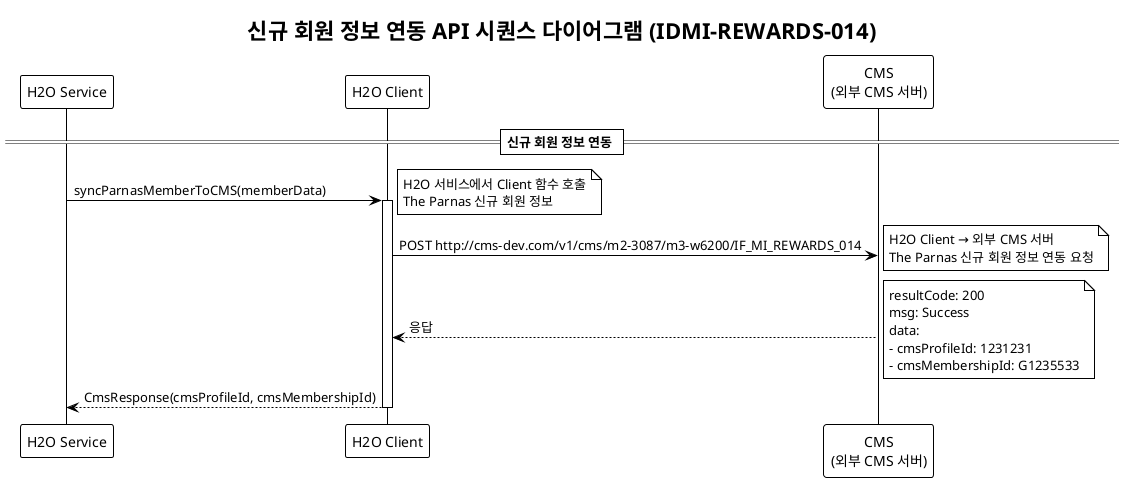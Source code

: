 @startuml 014-new-member-integration-sequence
!theme plain
title 신규 회원 정보 연동 API 시퀀스 다이어그램 (IDMI-REWARDS-014)

participant "H2O Service" as H2OService
participant "H2O Client" as H2OClient
participant "CMS\n(외부 CMS 서버)" as CMS

== 신규 회원 정보 연동 ==

H2OService -> H2OClient: syncParnasMemberToCMS(memberData)
activate H2OClient
note right: H2O 서비스에서 Client 함수 호출\nThe Parnas 신규 회원 정보

H2OClient -> CMS: POST http://cms-dev.com/v1/cms/m2-3087/m3-w6200/IF_MI_REWARDS_014
note right: H2O Client → 외부 CMS 서버\nThe Parnas 신규 회원 정보 연동 요청

CMS --> H2OClient: 응답
note right: resultCode: 200\nmsg: Success\ndata:\n- cmsProfileId: 1231231\n- cmsMembershipId: G1235533

H2OClient --> H2OService: CmsResponse(cmsProfileId, cmsMembershipId)
deactivate H2OClient

@enduml 